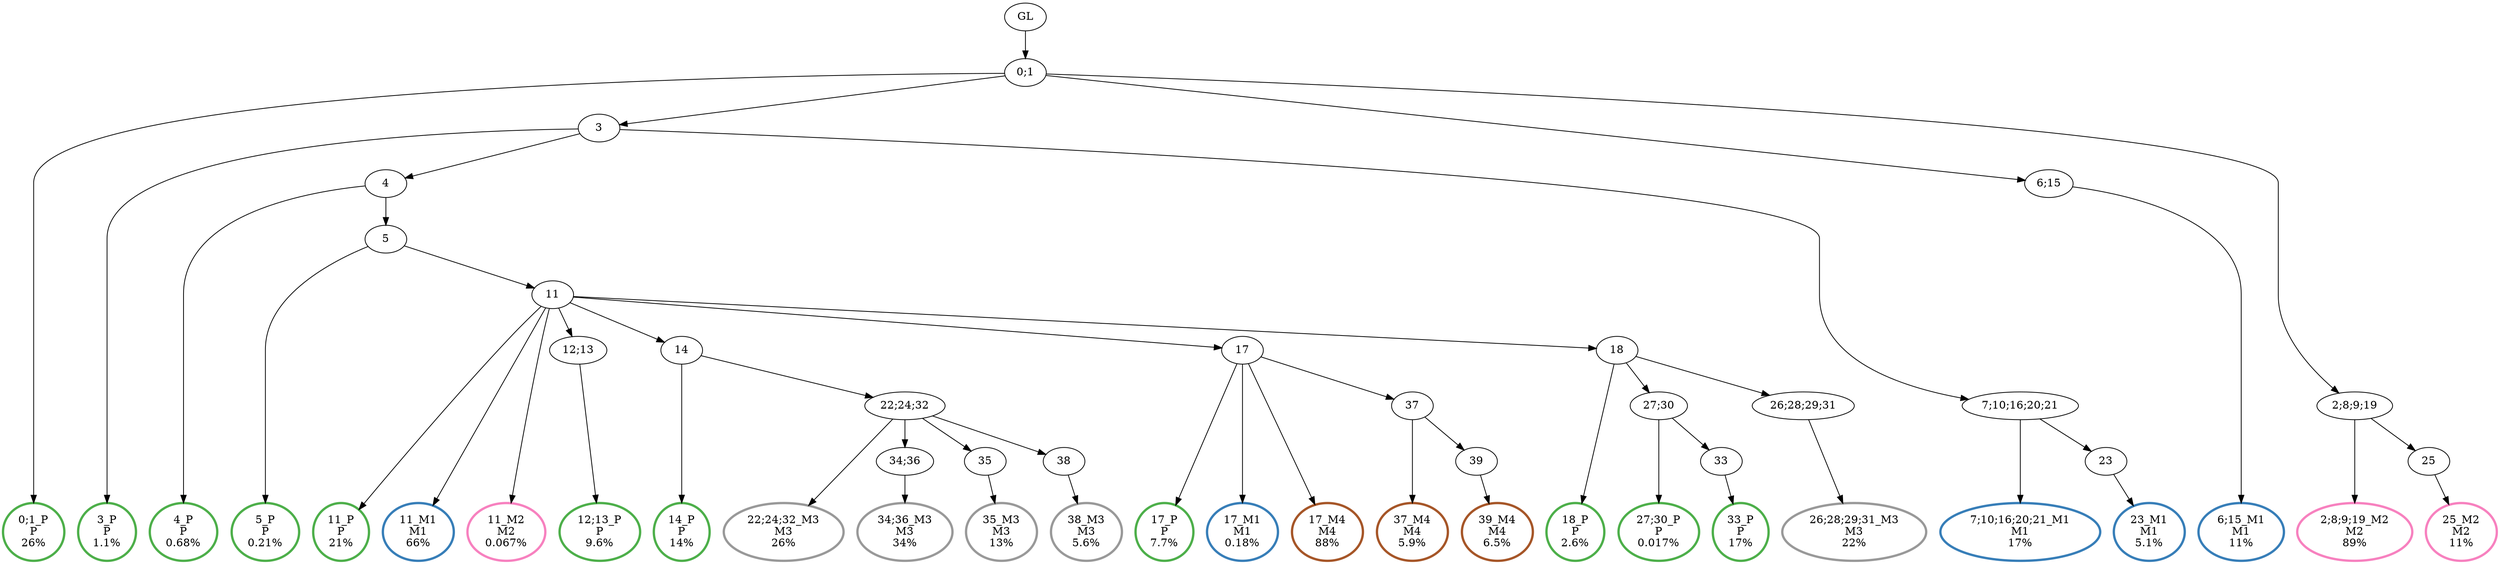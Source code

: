 digraph T {
	{
		rank=same
		48 [penwidth=3,colorscheme=set19,color=3,label="0;1_P\nP\n26%"]
		46 [penwidth=3,colorscheme=set19,color=3,label="3_P\nP\n1.1%"]
		44 [penwidth=3,colorscheme=set19,color=3,label="4_P\nP\n0.68%"]
		42 [penwidth=3,colorscheme=set19,color=3,label="5_P\nP\n0.21%"]
		40 [penwidth=3,colorscheme=set19,color=3,label="11_P\nP\n21%"]
		38 [penwidth=3,colorscheme=set19,color=3,label="12;13_P\nP\n9.6%"]
		36 [penwidth=3,colorscheme=set19,color=3,label="14_P\nP\n14%"]
		34 [penwidth=3,colorscheme=set19,color=3,label="17_P\nP\n7.7%"]
		32 [penwidth=3,colorscheme=set19,color=3,label="18_P\nP\n2.6%"]
		30 [penwidth=3,colorscheme=set19,color=3,label="27;30_P\nP\n0.017%"]
		28 [penwidth=3,colorscheme=set19,color=3,label="33_P\nP\n17%"]
		27 [penwidth=3,colorscheme=set19,color=2,label="11_M1\nM1\n66%"]
		26 [penwidth=3,colorscheme=set19,color=2,label="17_M1\nM1\n0.18%"]
		24 [penwidth=3,colorscheme=set19,color=2,label="7;10;16;20;21_M1\nM1\n17%"]
		22 [penwidth=3,colorscheme=set19,color=2,label="23_M1\nM1\n5.1%"]
		20 [penwidth=3,colorscheme=set19,color=2,label="6;15_M1\nM1\n11%"]
		18 [penwidth=3,colorscheme=set19,color=8,label="2;8;9;19_M2\nM2\n89%"]
		16 [penwidth=3,colorscheme=set19,color=8,label="25_M2\nM2\n11%"]
		15 [penwidth=3,colorscheme=set19,color=8,label="11_M2\nM2\n0.067%"]
		13 [penwidth=3,colorscheme=set19,color=9,label="22;24;32_M3\nM3\n26%"]
		11 [penwidth=3,colorscheme=set19,color=9,label="34;36_M3\nM3\n34%"]
		9 [penwidth=3,colorscheme=set19,color=9,label="35_M3\nM3\n13%"]
		7 [penwidth=3,colorscheme=set19,color=9,label="38_M3\nM3\n5.6%"]
		5 [penwidth=3,colorscheme=set19,color=9,label="26;28;29;31_M3\nM3\n22%"]
		4 [penwidth=3,colorscheme=set19,color=7,label="17_M4\nM4\n88%"]
		2 [penwidth=3,colorscheme=set19,color=7,label="37_M4\nM4\n5.9%"]
		0 [penwidth=3,colorscheme=set19,color=7,label="39_M4\nM4\n6.5%"]
	}
	50 [label="GL"]
	49 [label="0;1"]
	47 [label="3"]
	45 [label="4"]
	43 [label="5"]
	41 [label="11"]
	39 [label="12;13"]
	37 [label="14"]
	35 [label="17"]
	33 [label="18"]
	31 [label="27;30"]
	29 [label="33"]
	25 [label="7;10;16;20;21"]
	23 [label="23"]
	21 [label="6;15"]
	19 [label="2;8;9;19"]
	17 [label="25"]
	14 [label="22;24;32"]
	12 [label="34;36"]
	10 [label="35"]
	8 [label="38"]
	6 [label="26;28;29;31"]
	3 [label="37"]
	1 [label="39"]
	50 -> 49
	49 -> 48
	49 -> 47
	49 -> 21
	49 -> 19
	47 -> 46
	47 -> 45
	47 -> 25
	45 -> 44
	45 -> 43
	43 -> 42
	43 -> 41
	41 -> 40
	41 -> 39
	41 -> 37
	41 -> 35
	41 -> 33
	41 -> 27
	41 -> 15
	39 -> 38
	37 -> 36
	37 -> 14
	35 -> 34
	35 -> 26
	35 -> 4
	35 -> 3
	33 -> 32
	33 -> 31
	33 -> 6
	31 -> 30
	31 -> 29
	29 -> 28
	25 -> 24
	25 -> 23
	23 -> 22
	21 -> 20
	19 -> 18
	19 -> 17
	17 -> 16
	14 -> 13
	14 -> 12
	14 -> 10
	14 -> 8
	12 -> 11
	10 -> 9
	8 -> 7
	6 -> 5
	3 -> 2
	3 -> 1
	1 -> 0
}
